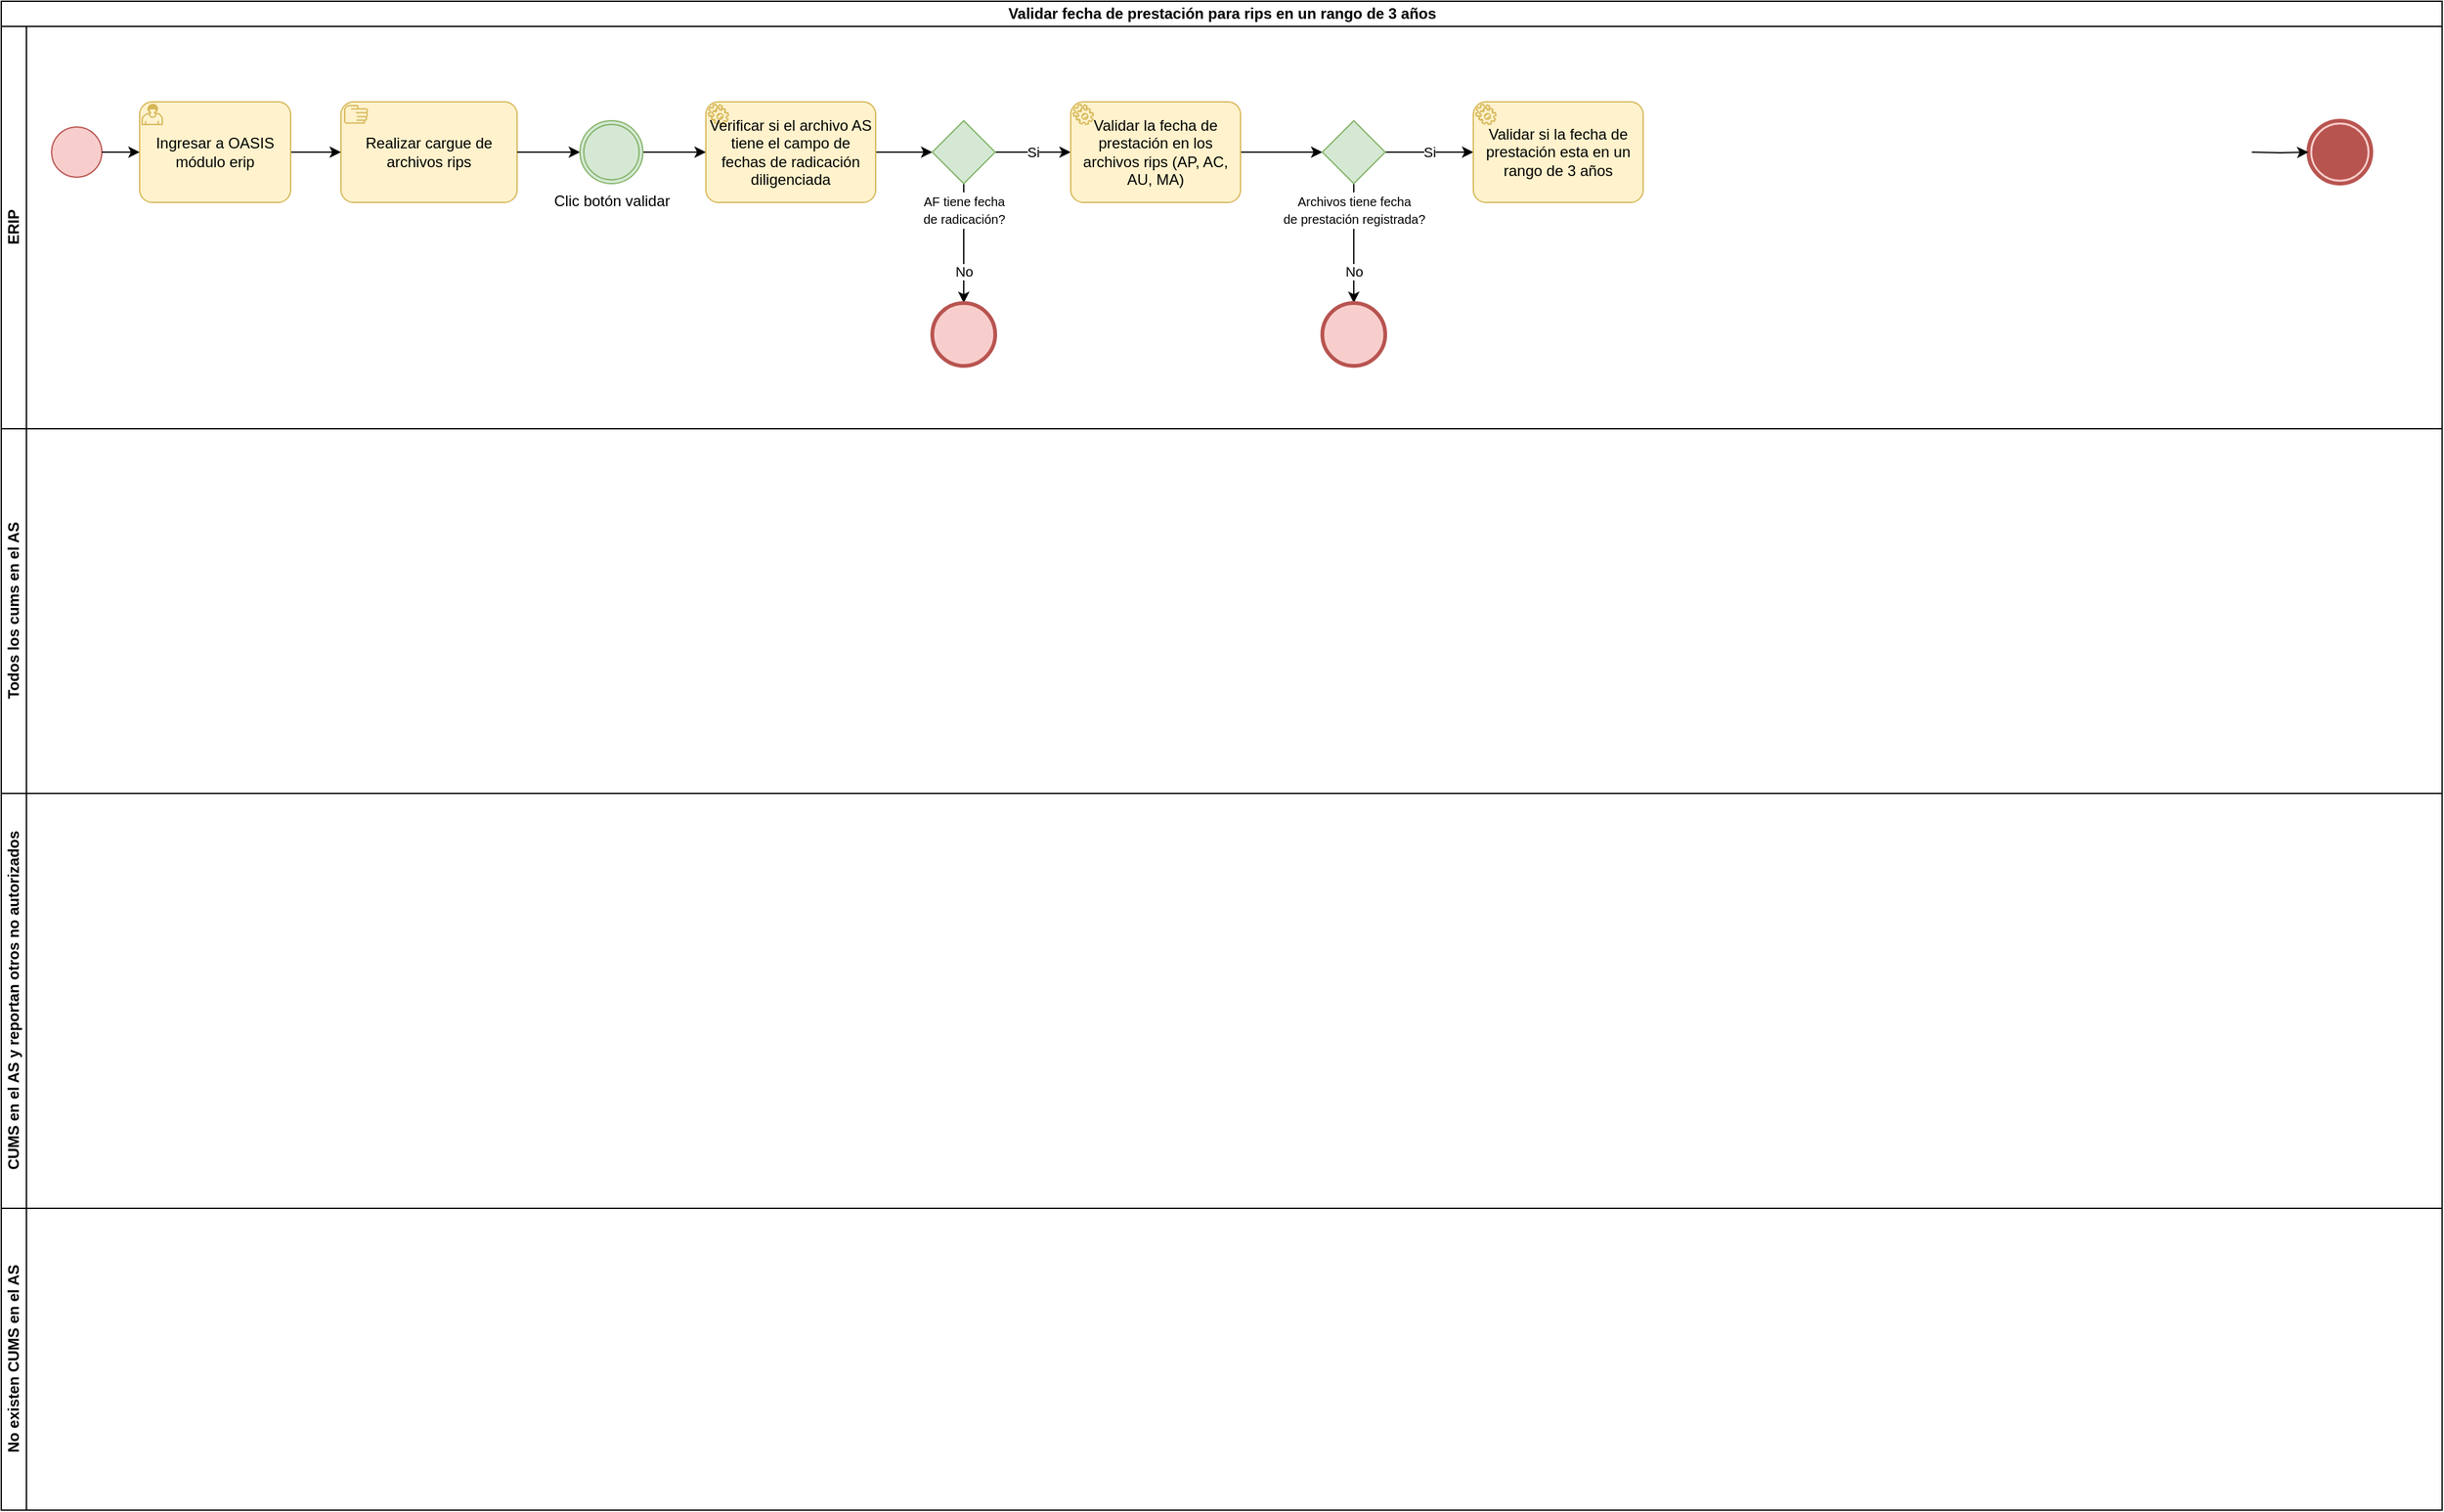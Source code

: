 <mxfile version="21.6.8" type="github">
  <diagram name="Página-1" id="ZgoGdYMPFus1UZBMLvh4">
    <mxGraphModel dx="1434" dy="758" grid="1" gridSize="10" guides="1" tooltips="1" connect="1" arrows="1" fold="1" page="1" pageScale="1" pageWidth="2100" pageHeight="550" math="0" shadow="0">
      <root>
        <mxCell id="0" />
        <mxCell id="1" parent="0" />
        <mxCell id="U19V9XCa81fR7P9M3wvY-1" value="Validar fecha de prestación para rips en un rango de 3 años" style="swimlane;childLayout=stackLayout;resizeParent=1;resizeParentMax=0;horizontal=1;startSize=20;horizontalStack=0;html=1;" vertex="1" parent="1">
          <mxGeometry x="20" y="10" width="1940" height="1200" as="geometry" />
        </mxCell>
        <mxCell id="U19V9XCa81fR7P9M3wvY-4" value="ERIP" style="swimlane;startSize=20;horizontal=0;html=1;" vertex="1" parent="U19V9XCa81fR7P9M3wvY-1">
          <mxGeometry y="20" width="1940" height="320" as="geometry" />
        </mxCell>
        <mxCell id="U19V9XCa81fR7P9M3wvY-55" value="No" style="edgeStyle=orthogonalEdgeStyle;rounded=0;orthogonalLoop=1;jettySize=auto;html=1;" edge="1" parent="U19V9XCa81fR7P9M3wvY-4" source="U19V9XCa81fR7P9M3wvY-20" target="U19V9XCa81fR7P9M3wvY-54">
          <mxGeometry x="0.467" relative="1" as="geometry">
            <Array as="points">
              <mxPoint x="765" y="180" />
              <mxPoint x="765" y="180" />
            </Array>
            <mxPoint as="offset" />
          </mxGeometry>
        </mxCell>
        <mxCell id="U19V9XCa81fR7P9M3wvY-5" value="" style="points=[[0.145,0.145,0],[0.5,0,0],[0.855,0.145,0],[1,0.5,0],[0.855,0.855,0],[0.5,1,0],[0.145,0.855,0],[0,0.5,0]];shape=mxgraph.bpmn.event;html=1;verticalLabelPosition=bottom;labelBackgroundColor=#ffffff;verticalAlign=top;align=center;perimeter=ellipsePerimeter;outlineConnect=0;aspect=fixed;outline=standard;symbol=general;fillColor=#f8cecc;strokeColor=#b85450;" vertex="1" parent="U19V9XCa81fR7P9M3wvY-4">
          <mxGeometry x="40" y="80" width="40" height="40" as="geometry" />
        </mxCell>
        <mxCell id="U19V9XCa81fR7P9M3wvY-6" value="Realizar cargue de archivos rips" style="points=[[0.25,0,0],[0.5,0,0],[0.75,0,0],[1,0.25,0],[1,0.5,0],[1,0.75,0],[0.75,1,0],[0.5,1,0],[0.25,1,0],[0,0.75,0],[0,0.5,0],[0,0.25,0]];shape=mxgraph.bpmn.task;whiteSpace=wrap;rectStyle=rounded;size=10;html=1;container=1;expand=0;collapsible=0;taskMarker=manual;fillColor=#fff2cc;strokeColor=#d6b656;" vertex="1" parent="U19V9XCa81fR7P9M3wvY-4">
          <mxGeometry x="270" y="60" width="140" height="80" as="geometry" />
        </mxCell>
        <mxCell id="U19V9XCa81fR7P9M3wvY-7" style="edgeStyle=orthogonalEdgeStyle;rounded=0;orthogonalLoop=1;jettySize=auto;html=1;" edge="1" parent="U19V9XCa81fR7P9M3wvY-4" source="U19V9XCa81fR7P9M3wvY-8" target="U19V9XCa81fR7P9M3wvY-6">
          <mxGeometry relative="1" as="geometry">
            <mxPoint x="270" y="100" as="targetPoint" />
          </mxGeometry>
        </mxCell>
        <mxCell id="U19V9XCa81fR7P9M3wvY-8" value="Ingresar a OASIS módulo erip" style="points=[[0.25,0,0],[0.5,0,0],[0.75,0,0],[1,0.25,0],[1,0.5,0],[1,0.75,0],[0.75,1,0],[0.5,1,0],[0.25,1,0],[0,0.75,0],[0,0.5,0],[0,0.25,0]];shape=mxgraph.bpmn.task;whiteSpace=wrap;rectStyle=rounded;size=10;html=1;container=1;expand=0;collapsible=0;taskMarker=user;fillColor=#fff2cc;strokeColor=#d6b656;" vertex="1" parent="U19V9XCa81fR7P9M3wvY-4">
          <mxGeometry x="110" y="60" width="120" height="80" as="geometry" />
        </mxCell>
        <mxCell id="U19V9XCa81fR7P9M3wvY-9" style="edgeStyle=orthogonalEdgeStyle;rounded=0;orthogonalLoop=1;jettySize=auto;html=1;entryX=0;entryY=0.5;entryDx=0;entryDy=0;entryPerimeter=0;" edge="1" parent="U19V9XCa81fR7P9M3wvY-4" source="U19V9XCa81fR7P9M3wvY-5" target="U19V9XCa81fR7P9M3wvY-8">
          <mxGeometry relative="1" as="geometry">
            <mxPoint x="110" y="100" as="targetPoint" />
          </mxGeometry>
        </mxCell>
        <mxCell id="U19V9XCa81fR7P9M3wvY-11" style="edgeStyle=orthogonalEdgeStyle;rounded=0;orthogonalLoop=1;jettySize=auto;html=1;entryX=0;entryY=0.5;entryDx=0;entryDy=0;entryPerimeter=0;" edge="1" parent="U19V9XCa81fR7P9M3wvY-4" source="U19V9XCa81fR7P9M3wvY-6" target="U19V9XCa81fR7P9M3wvY-51">
          <mxGeometry relative="1" as="geometry">
            <mxPoint x="460" y="100" as="targetPoint" />
          </mxGeometry>
        </mxCell>
        <mxCell id="U19V9XCa81fR7P9M3wvY-17" value="" style="points=[[0.145,0.145,0],[0.5,0,0],[0.855,0.145,0],[1,0.5,0],[0.855,0.855,0],[0.5,1,0],[0.145,0.855,0],[0,0.5,0]];shape=mxgraph.bpmn.event;html=1;verticalLabelPosition=bottom;labelBackgroundColor=#ffffff;verticalAlign=top;align=center;perimeter=ellipsePerimeter;outlineConnect=0;aspect=fixed;outline=end;symbol=terminate;fillColor=#f8cecc;strokeColor=#b85450;" vertex="1" parent="U19V9XCa81fR7P9M3wvY-4">
          <mxGeometry x="1833.75" y="75" width="50" height="50" as="geometry" />
        </mxCell>
        <mxCell id="U19V9XCa81fR7P9M3wvY-18" style="edgeStyle=orthogonalEdgeStyle;rounded=0;orthogonalLoop=1;jettySize=auto;html=1;" edge="1" parent="U19V9XCa81fR7P9M3wvY-4" target="U19V9XCa81fR7P9M3wvY-17">
          <mxGeometry relative="1" as="geometry">
            <mxPoint x="1788.75" y="100" as="sourcePoint" />
          </mxGeometry>
        </mxCell>
        <mxCell id="U19V9XCa81fR7P9M3wvY-53" style="edgeStyle=orthogonalEdgeStyle;rounded=0;orthogonalLoop=1;jettySize=auto;html=1;" edge="1" parent="U19V9XCa81fR7P9M3wvY-4" source="U19V9XCa81fR7P9M3wvY-38" target="U19V9XCa81fR7P9M3wvY-20">
          <mxGeometry relative="1" as="geometry" />
        </mxCell>
        <mxCell id="U19V9XCa81fR7P9M3wvY-38" value="Verificar si el archivo AS tiene el campo de fechas de radicación diligenciada" style="points=[[0.25,0,0],[0.5,0,0],[0.75,0,0],[1,0.25,0],[1,0.5,0],[1,0.75,0],[0.75,1,0],[0.5,1,0],[0.25,1,0],[0,0.75,0],[0,0.5,0],[0,0.25,0]];shape=mxgraph.bpmn.task;whiteSpace=wrap;rectStyle=rounded;size=10;html=1;container=1;expand=0;collapsible=0;taskMarker=service;fillColor=#fff2cc;strokeColor=#d6b656;" vertex="1" parent="U19V9XCa81fR7P9M3wvY-4">
          <mxGeometry x="560" y="60" width="135" height="80" as="geometry" />
        </mxCell>
        <mxCell id="U19V9XCa81fR7P9M3wvY-52" style="edgeStyle=orthogonalEdgeStyle;rounded=0;orthogonalLoop=1;jettySize=auto;html=1;entryX=0;entryY=0.5;entryDx=0;entryDy=0;entryPerimeter=0;" edge="1" parent="U19V9XCa81fR7P9M3wvY-4" source="U19V9XCa81fR7P9M3wvY-51" target="U19V9XCa81fR7P9M3wvY-38">
          <mxGeometry relative="1" as="geometry" />
        </mxCell>
        <mxCell id="U19V9XCa81fR7P9M3wvY-51" value="Clic botón validar" style="points=[[0.145,0.145,0],[0.5,0,0],[0.855,0.145,0],[1,0.5,0],[0.855,0.855,0],[0.5,1,0],[0.145,0.855,0],[0,0.5,0]];shape=mxgraph.bpmn.event;html=1;verticalLabelPosition=bottom;labelBackgroundColor=#ffffff;verticalAlign=top;align=center;perimeter=ellipsePerimeter;outlineConnect=0;aspect=fixed;outline=throwing;symbol=general;fillColor=#d5e8d4;strokeColor=#82b366;" vertex="1" parent="U19V9XCa81fR7P9M3wvY-4">
          <mxGeometry x="460" y="75" width="50" height="50" as="geometry" />
        </mxCell>
        <mxCell id="U19V9XCa81fR7P9M3wvY-56" value="Si" style="edgeStyle=orthogonalEdgeStyle;rounded=0;orthogonalLoop=1;jettySize=auto;html=1;" edge="1" parent="U19V9XCa81fR7P9M3wvY-4" source="U19V9XCa81fR7P9M3wvY-20" target="U19V9XCa81fR7P9M3wvY-57">
          <mxGeometry relative="1" as="geometry">
            <mxPoint x="890" y="100" as="targetPoint" />
          </mxGeometry>
        </mxCell>
        <mxCell id="U19V9XCa81fR7P9M3wvY-20" value="&lt;font size=&quot;1&quot;&gt;AF tiene fecha&lt;br&gt;de radicación?&lt;br&gt;&lt;/font&gt;" style="points=[[0.25,0.25,0],[0.5,0,0],[0.75,0.25,0],[1,0.5,0],[0.75,0.75,0],[0.5,1,0],[0.25,0.75,0],[0,0.5,0]];shape=mxgraph.bpmn.gateway2;html=1;verticalLabelPosition=bottom;labelBackgroundColor=#ffffff;verticalAlign=top;align=center;perimeter=rhombusPerimeter;outlineConnect=0;outline=none;symbol=none;fillColor=#d5e8d4;strokeColor=#82b366;" vertex="1" parent="U19V9XCa81fR7P9M3wvY-4">
          <mxGeometry x="740" y="75" width="50" height="50" as="geometry" />
        </mxCell>
        <mxCell id="U19V9XCa81fR7P9M3wvY-54" value="" style="points=[[0.145,0.145,0],[0.5,0,0],[0.855,0.145,0],[1,0.5,0],[0.855,0.855,0],[0.5,1,0],[0.145,0.855,0],[0,0.5,0]];shape=mxgraph.bpmn.event;html=1;verticalLabelPosition=bottom;labelBackgroundColor=#ffffff;verticalAlign=top;align=center;perimeter=ellipsePerimeter;outlineConnect=0;aspect=fixed;outline=end;symbol=terminate2;fillColor=#f8cecc;strokeColor=#b85450;" vertex="1" parent="U19V9XCa81fR7P9M3wvY-4">
          <mxGeometry x="740" y="220" width="50" height="50" as="geometry" />
        </mxCell>
        <mxCell id="U19V9XCa81fR7P9M3wvY-58" style="edgeStyle=orthogonalEdgeStyle;rounded=0;orthogonalLoop=1;jettySize=auto;html=1;entryX=0;entryY=0.5;entryDx=0;entryDy=0;entryPerimeter=0;" edge="1" parent="U19V9XCa81fR7P9M3wvY-4" source="U19V9XCa81fR7P9M3wvY-57" target="U19V9XCa81fR7P9M3wvY-59">
          <mxGeometry relative="1" as="geometry">
            <mxPoint x="1060" y="100" as="targetPoint" />
          </mxGeometry>
        </mxCell>
        <mxCell id="U19V9XCa81fR7P9M3wvY-57" value="Validar la fecha de prestación en los archivos rips (AP, AC, AU, MA)" style="points=[[0.25,0,0],[0.5,0,0],[0.75,0,0],[1,0.25,0],[1,0.5,0],[1,0.75,0],[0.75,1,0],[0.5,1,0],[0.25,1,0],[0,0.75,0],[0,0.5,0],[0,0.25,0]];shape=mxgraph.bpmn.task;whiteSpace=wrap;rectStyle=rounded;size=10;html=1;container=1;expand=0;collapsible=0;taskMarker=service;fillColor=#fff2cc;strokeColor=#d6b656;" vertex="1" parent="U19V9XCa81fR7P9M3wvY-4">
          <mxGeometry x="850" y="60" width="135" height="80" as="geometry" />
        </mxCell>
        <mxCell id="U19V9XCa81fR7P9M3wvY-60" value="Si" style="edgeStyle=orthogonalEdgeStyle;rounded=0;orthogonalLoop=1;jettySize=auto;html=1;" edge="1" parent="U19V9XCa81fR7P9M3wvY-4" source="U19V9XCa81fR7P9M3wvY-59" target="U19V9XCa81fR7P9M3wvY-63">
          <mxGeometry relative="1" as="geometry">
            <mxPoint x="1200" y="100" as="targetPoint" />
          </mxGeometry>
        </mxCell>
        <mxCell id="U19V9XCa81fR7P9M3wvY-61" value="No" style="edgeStyle=orthogonalEdgeStyle;rounded=0;orthogonalLoop=1;jettySize=auto;html=1;entryX=0.5;entryY=0;entryDx=0;entryDy=0;entryPerimeter=0;" edge="1" parent="U19V9XCa81fR7P9M3wvY-4" source="U19V9XCa81fR7P9M3wvY-59" target="U19V9XCa81fR7P9M3wvY-62">
          <mxGeometry x="0.467" relative="1" as="geometry">
            <mxPoint x="1075" y="200" as="targetPoint" />
            <Array as="points">
              <mxPoint x="1075" y="180" />
              <mxPoint x="1075" y="180" />
            </Array>
            <mxPoint as="offset" />
          </mxGeometry>
        </mxCell>
        <mxCell id="U19V9XCa81fR7P9M3wvY-59" value="&lt;font size=&quot;1&quot;&gt;Archivos tiene fecha&lt;br&gt;de prestación registrada?&lt;br&gt;&lt;/font&gt;" style="points=[[0.25,0.25,0],[0.5,0,0],[0.75,0.25,0],[1,0.5,0],[0.75,0.75,0],[0.5,1,0],[0.25,0.75,0],[0,0.5,0]];shape=mxgraph.bpmn.gateway2;html=1;verticalLabelPosition=bottom;labelBackgroundColor=#ffffff;verticalAlign=top;align=center;perimeter=rhombusPerimeter;outlineConnect=0;outline=none;symbol=none;fillColor=#d5e8d4;strokeColor=#82b366;" vertex="1" parent="U19V9XCa81fR7P9M3wvY-4">
          <mxGeometry x="1050" y="75" width="50" height="50" as="geometry" />
        </mxCell>
        <mxCell id="U19V9XCa81fR7P9M3wvY-62" value="" style="points=[[0.145,0.145,0],[0.5,0,0],[0.855,0.145,0],[1,0.5,0],[0.855,0.855,0],[0.5,1,0],[0.145,0.855,0],[0,0.5,0]];shape=mxgraph.bpmn.event;html=1;verticalLabelPosition=bottom;labelBackgroundColor=#ffffff;verticalAlign=top;align=center;perimeter=ellipsePerimeter;outlineConnect=0;aspect=fixed;outline=end;symbol=terminate2;fillColor=#f8cecc;strokeColor=#b85450;" vertex="1" parent="U19V9XCa81fR7P9M3wvY-4">
          <mxGeometry x="1050" y="220" width="50" height="50" as="geometry" />
        </mxCell>
        <mxCell id="U19V9XCa81fR7P9M3wvY-63" value="Validar si la fecha de prestación esta en un rango de 3 años" style="points=[[0.25,0,0],[0.5,0,0],[0.75,0,0],[1,0.25,0],[1,0.5,0],[1,0.75,0],[0.75,1,0],[0.5,1,0],[0.25,1,0],[0,0.75,0],[0,0.5,0],[0,0.25,0]];shape=mxgraph.bpmn.task;whiteSpace=wrap;rectStyle=rounded;size=10;html=1;container=1;expand=0;collapsible=0;taskMarker=service;fillColor=#fff2cc;strokeColor=#d6b656;" vertex="1" parent="U19V9XCa81fR7P9M3wvY-4">
          <mxGeometry x="1170" y="60" width="135" height="80" as="geometry" />
        </mxCell>
        <mxCell id="U19V9XCa81fR7P9M3wvY-19" value="Todos los cums en el AS" style="swimlane;startSize=20;horizontal=0;html=1;" vertex="1" parent="U19V9XCa81fR7P9M3wvY-1">
          <mxGeometry y="340" width="1940" height="290" as="geometry" />
        </mxCell>
        <mxCell id="U19V9XCa81fR7P9M3wvY-31" value="CUMS en el AS y reportan otros no autorizados" style="swimlane;startSize=20;horizontal=0;html=1;" vertex="1" parent="U19V9XCa81fR7P9M3wvY-1">
          <mxGeometry y="630" width="1940" height="330" as="geometry" />
        </mxCell>
        <mxCell id="U19V9XCa81fR7P9M3wvY-41" value="No existen CUMS en el AS" style="swimlane;startSize=20;horizontal=0;html=1;" vertex="1" parent="U19V9XCa81fR7P9M3wvY-1">
          <mxGeometry y="960" width="1940" height="240" as="geometry" />
        </mxCell>
      </root>
    </mxGraphModel>
  </diagram>
</mxfile>
